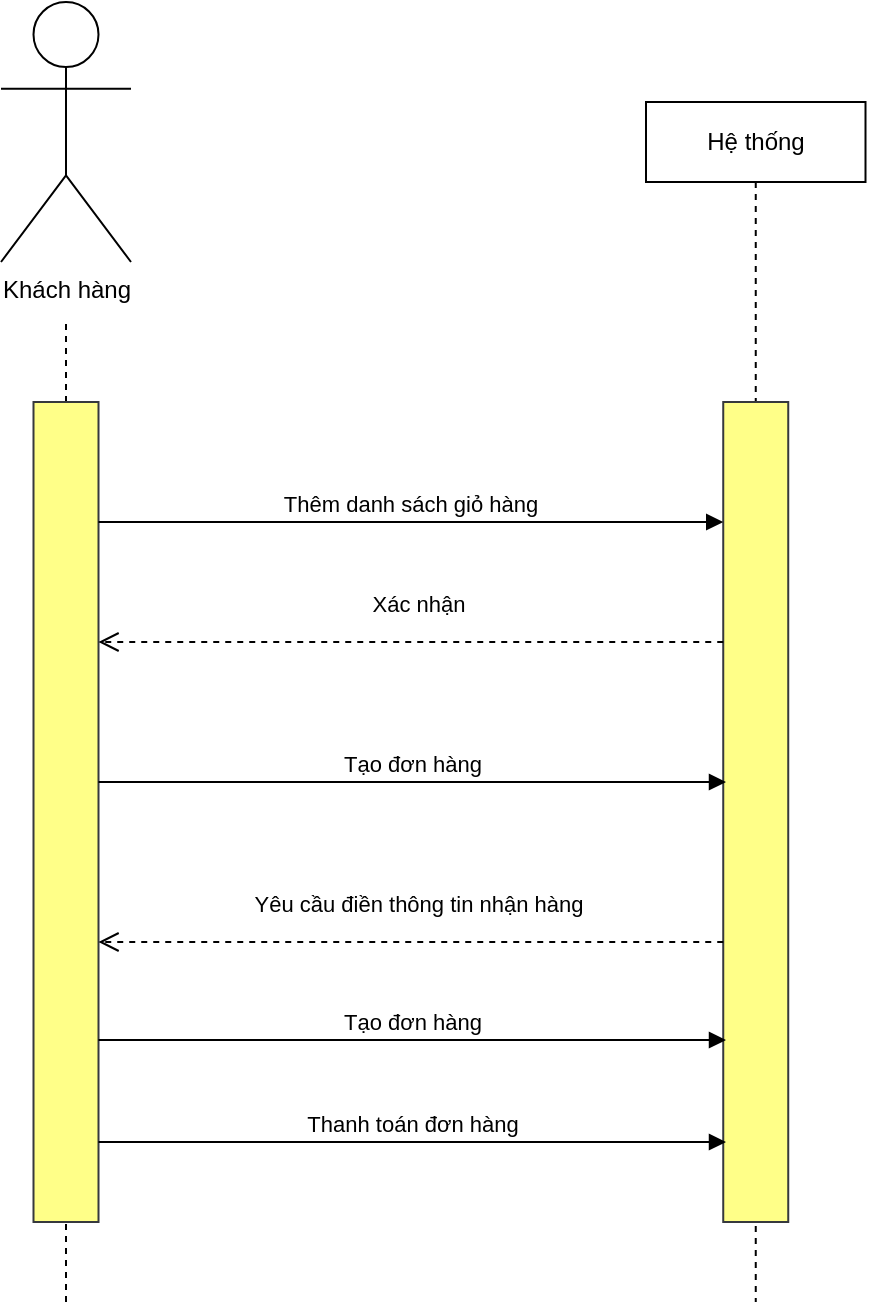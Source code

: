 <mxfile version="27.0.6">
  <diagram name="Page-1" id="qzvqXsZ5ZwBJdFictUcA">
    <mxGraphModel dx="1426" dy="783" grid="1" gridSize="10" guides="1" tooltips="1" connect="1" arrows="1" fold="1" page="1" pageScale="1" pageWidth="850" pageHeight="1100" math="0" shadow="0">
      <root>
        <mxCell id="0" />
        <mxCell id="1" parent="0" />
        <mxCell id="UMYcjgCTO4qiesuA8_Jj-19" value="" style="endArrow=none;dashed=1;html=1;rounded=0;" parent="1" edge="1">
          <mxGeometry width="50" height="50" relative="1" as="geometry">
            <mxPoint x="220" y="680" as="sourcePoint" />
            <mxPoint x="220" y="190" as="targetPoint" />
          </mxGeometry>
        </mxCell>
        <mxCell id="cKce5plZVRJmbIAS20uQ-10" value="Hệ thống" style="shape=umlLifeline;perimeter=lifelinePerimeter;whiteSpace=wrap;html=1;container=1;dropTarget=0;collapsible=0;recursiveResize=0;outlineConnect=0;portConstraint=eastwest;newEdgeStyle={&quot;curved&quot;:0,&quot;rounded&quot;:0};" parent="1" vertex="1">
          <mxGeometry x="510" y="80" width="109.75" height="600" as="geometry" />
        </mxCell>
        <mxCell id="cKce5plZVRJmbIAS20uQ-12" value="" style="html=1;points=[[0,0,0,0,5],[0,1,0,0,-5],[1,0,0,0,5],[1,1,0,0,-5]];perimeter=orthogonalPerimeter;outlineConnect=0;targetShapes=umlLifeline;portConstraint=eastwest;newEdgeStyle={&quot;curved&quot;:0,&quot;rounded&quot;:0};fillColor=#ffff88;strokeColor=#36393d;" parent="cKce5plZVRJmbIAS20uQ-10" vertex="1">
          <mxGeometry x="38.62" y="150" width="32.5" height="410" as="geometry" />
        </mxCell>
        <mxCell id="cKce5plZVRJmbIAS20uQ-11" value="" style="html=1;points=[[0,0,0,0,5],[0,1,0,0,-5],[1,0,0,0,5],[1,1,0,0,-5]];perimeter=orthogonalPerimeter;outlineConnect=0;targetShapes=umlLifeline;portConstraint=eastwest;newEdgeStyle={&quot;curved&quot;:0,&quot;rounded&quot;:0};fillColor=#ffff88;strokeColor=#36393d;" parent="1" vertex="1">
          <mxGeometry x="203.75" y="230" width="32.5" height="410" as="geometry" />
        </mxCell>
        <mxCell id="cKce5plZVRJmbIAS20uQ-13" value="Xác nhận" style="html=1;verticalAlign=bottom;endArrow=open;dashed=1;endSize=8;curved=0;rounded=0;" parent="1" source="cKce5plZVRJmbIAS20uQ-12" edge="1">
          <mxGeometry x="-0.023" y="-10" relative="1" as="geometry">
            <mxPoint x="439" y="350" as="sourcePoint" />
            <mxPoint x="236.25" y="350" as="targetPoint" />
            <mxPoint as="offset" />
          </mxGeometry>
        </mxCell>
        <mxCell id="cKce5plZVRJmbIAS20uQ-14" value="Thêm danh sách giỏ hàng" style="html=1;verticalAlign=bottom;endArrow=block;curved=0;rounded=0;" parent="1" target="cKce5plZVRJmbIAS20uQ-12" edge="1">
          <mxGeometry width="80" relative="1" as="geometry">
            <mxPoint x="236.25" y="290" as="sourcePoint" />
            <mxPoint x="316.25" y="290" as="targetPoint" />
            <Array as="points">
              <mxPoint x="286.25" y="290" />
            </Array>
          </mxGeometry>
        </mxCell>
        <mxCell id="UMYcjgCTO4qiesuA8_Jj-6" value="Tạo đơn hàng" style="html=1;verticalAlign=bottom;endArrow=block;curved=0;rounded=0;" parent="1" edge="1">
          <mxGeometry width="80" relative="1" as="geometry">
            <mxPoint x="236.25" y="420" as="sourcePoint" />
            <mxPoint x="550" y="420" as="targetPoint" />
            <Array as="points">
              <mxPoint x="286.25" y="420" />
            </Array>
          </mxGeometry>
        </mxCell>
        <mxCell id="UMYcjgCTO4qiesuA8_Jj-9" value="Yêu cầu điền thông tin nhận hàng" style="html=1;verticalAlign=bottom;endArrow=open;dashed=1;endSize=8;curved=0;rounded=0;" parent="1" source="cKce5plZVRJmbIAS20uQ-12" edge="1">
          <mxGeometry x="-0.023" y="-10" relative="1" as="geometry">
            <mxPoint x="550" y="500" as="sourcePoint" />
            <mxPoint x="236.25" y="500" as="targetPoint" />
            <mxPoint as="offset" />
          </mxGeometry>
        </mxCell>
        <mxCell id="UMYcjgCTO4qiesuA8_Jj-10" value="Khách hàng" style="shape=umlActor;verticalLabelPosition=bottom;verticalAlign=top;html=1;outlineConnect=0;" parent="1" vertex="1">
          <mxGeometry x="187.5" y="30" width="65" height="130" as="geometry" />
        </mxCell>
        <mxCell id="haOm7f1wOpJ_sblqatZK-3" value="Tạo đơn hàng" style="html=1;verticalAlign=bottom;endArrow=block;curved=0;rounded=0;" edge="1" parent="1">
          <mxGeometry width="80" relative="1" as="geometry">
            <mxPoint x="236.25" y="549" as="sourcePoint" />
            <mxPoint x="550" y="549" as="targetPoint" />
            <Array as="points">
              <mxPoint x="286.25" y="549" />
            </Array>
          </mxGeometry>
        </mxCell>
        <mxCell id="haOm7f1wOpJ_sblqatZK-4" value="Thanh toán đơn hàng" style="html=1;verticalAlign=bottom;endArrow=block;curved=0;rounded=0;" edge="1" parent="1">
          <mxGeometry width="80" relative="1" as="geometry">
            <mxPoint x="236.25" y="600" as="sourcePoint" />
            <mxPoint x="550" y="600" as="targetPoint" />
            <Array as="points">
              <mxPoint x="286.25" y="600" />
            </Array>
          </mxGeometry>
        </mxCell>
      </root>
    </mxGraphModel>
  </diagram>
</mxfile>
